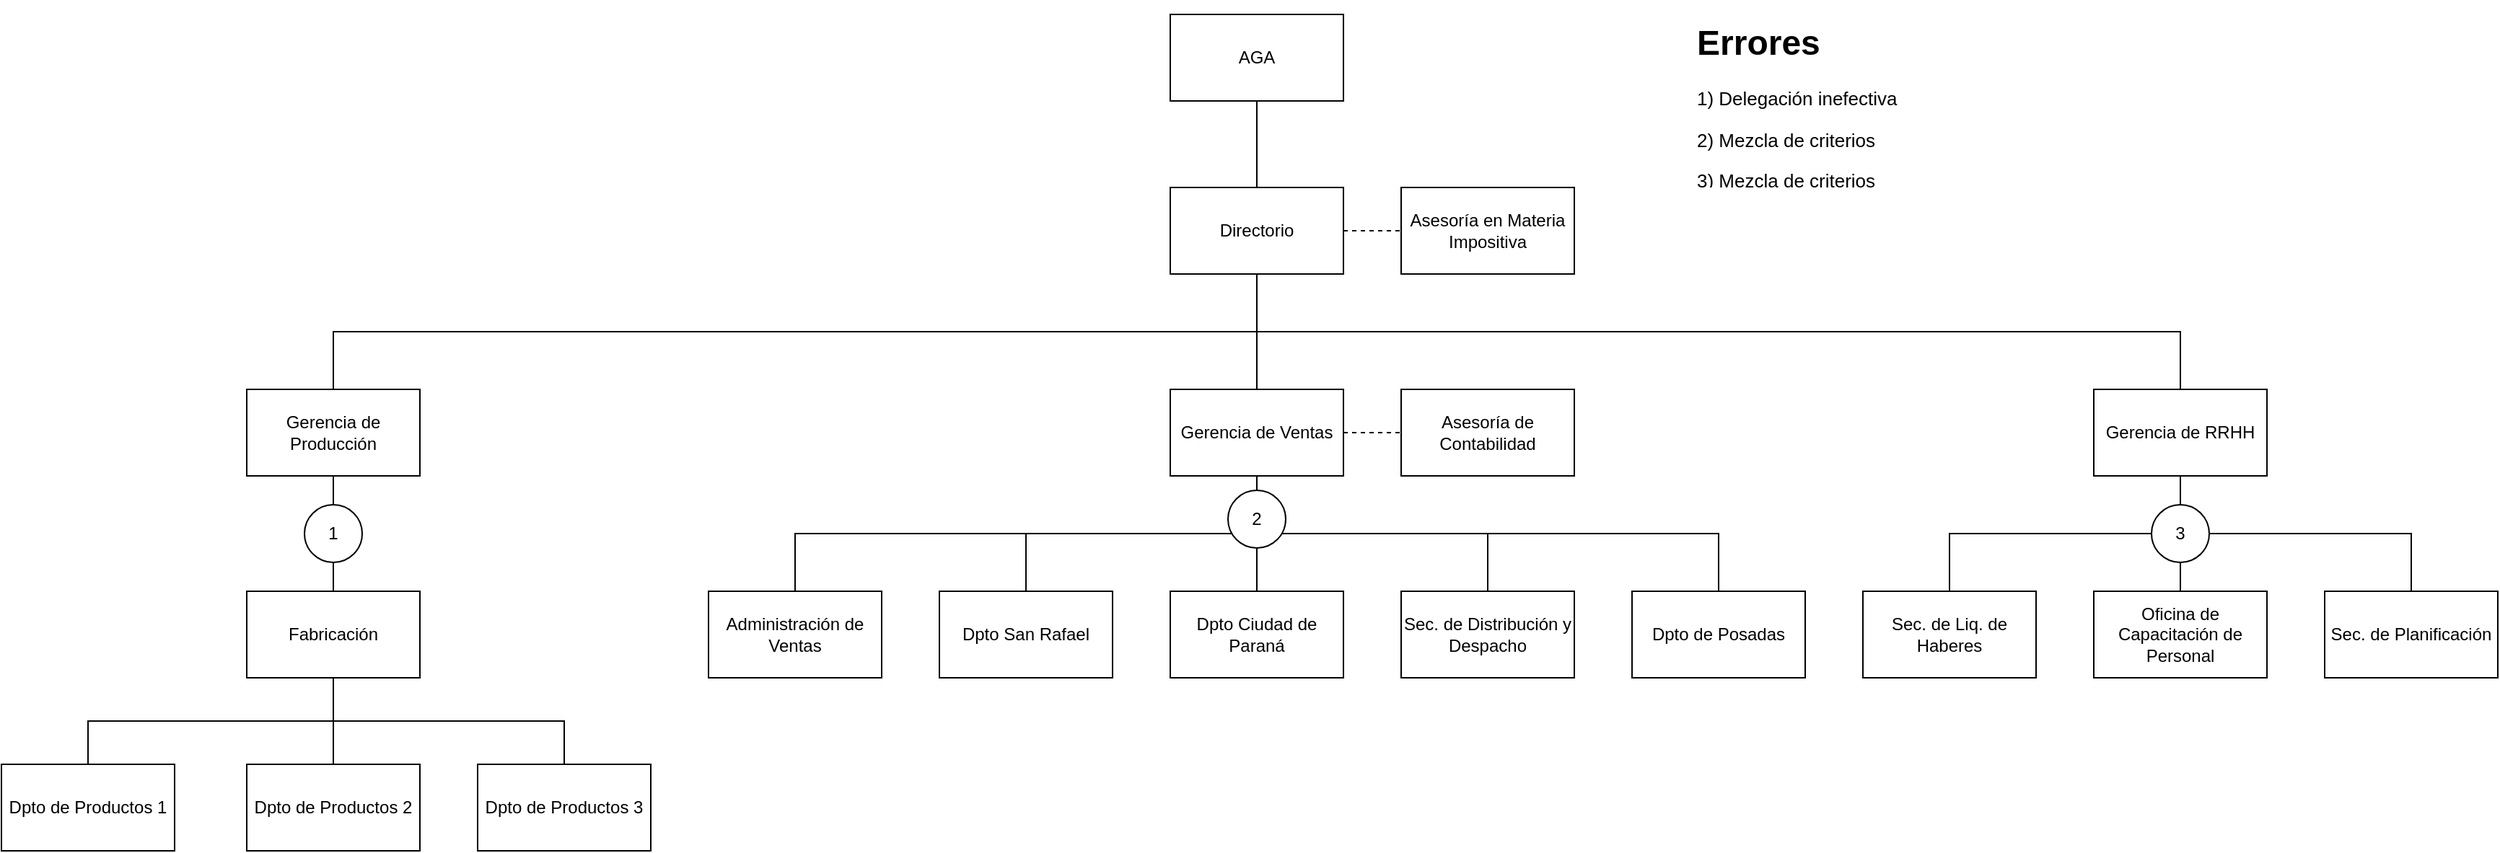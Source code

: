 <mxfile version="14.6.6" type="github">
  <diagram id="-EkToZXz6IpFidguX8vV" name="Página-1">
    <mxGraphModel dx="1640" dy="326" grid="1" gridSize="10" guides="1" tooltips="1" connect="1" arrows="1" fold="1" page="0" pageScale="1" pageWidth="827" pageHeight="1169" math="0" shadow="0">
      <root>
        <mxCell id="0" />
        <mxCell id="1" parent="0" />
        <mxCell id="8jfB2x_in3vzI59CDTxY-3" value="" style="edgeStyle=orthogonalEdgeStyle;rounded=0;orthogonalLoop=1;jettySize=auto;html=1;endArrow=none;endFill=0;" edge="1" parent="1" source="8jfB2x_in3vzI59CDTxY-1" target="8jfB2x_in3vzI59CDTxY-2">
          <mxGeometry relative="1" as="geometry" />
        </mxCell>
        <mxCell id="8jfB2x_in3vzI59CDTxY-1" value="&lt;font style=&quot;vertical-align: inherit&quot;&gt;&lt;font style=&quot;vertical-align: inherit&quot;&gt;AGA&lt;/font&gt;&lt;/font&gt;" style="rounded=0;whiteSpace=wrap;html=1;" vertex="1" parent="1">
          <mxGeometry x="490" y="680" width="120" height="60" as="geometry" />
        </mxCell>
        <mxCell id="8jfB2x_in3vzI59CDTxY-5" value="" style="edgeStyle=orthogonalEdgeStyle;rounded=0;orthogonalLoop=1;jettySize=auto;html=1;endArrow=none;endFill=0;" edge="1" parent="1" source="8jfB2x_in3vzI59CDTxY-2" target="8jfB2x_in3vzI59CDTxY-4">
          <mxGeometry relative="1" as="geometry" />
        </mxCell>
        <mxCell id="8jfB2x_in3vzI59CDTxY-54" style="edgeStyle=orthogonalEdgeStyle;rounded=0;orthogonalLoop=1;jettySize=auto;html=1;endArrow=none;endFill=0;" edge="1" parent="1" source="8jfB2x_in3vzI59CDTxY-2" target="8jfB2x_in3vzI59CDTxY-7">
          <mxGeometry relative="1" as="geometry">
            <Array as="points">
              <mxPoint x="550" y="900" />
              <mxPoint x="1190" y="900" />
            </Array>
          </mxGeometry>
        </mxCell>
        <mxCell id="8jfB2x_in3vzI59CDTxY-55" style="edgeStyle=orthogonalEdgeStyle;rounded=0;orthogonalLoop=1;jettySize=auto;html=1;endArrow=none;endFill=0;" edge="1" parent="1" source="8jfB2x_in3vzI59CDTxY-2" target="8jfB2x_in3vzI59CDTxY-8">
          <mxGeometry relative="1" as="geometry">
            <Array as="points">
              <mxPoint x="550" y="900" />
              <mxPoint x="-90" y="900" />
            </Array>
          </mxGeometry>
        </mxCell>
        <mxCell id="8jfB2x_in3vzI59CDTxY-61" value="" style="edgeStyle=orthogonalEdgeStyle;rounded=0;orthogonalLoop=1;jettySize=auto;html=1;dashed=1;endArrow=none;endFill=0;" edge="1" parent="1" source="8jfB2x_in3vzI59CDTxY-2" target="8jfB2x_in3vzI59CDTxY-60">
          <mxGeometry relative="1" as="geometry" />
        </mxCell>
        <mxCell id="8jfB2x_in3vzI59CDTxY-2" value="Directorio" style="whiteSpace=wrap;html=1;rounded=0;" vertex="1" parent="1">
          <mxGeometry x="490" y="800" width="120" height="60" as="geometry" />
        </mxCell>
        <mxCell id="8jfB2x_in3vzI59CDTxY-13" value="" style="edgeStyle=orthogonalEdgeStyle;rounded=0;orthogonalLoop=1;jettySize=auto;html=1;endArrow=none;endFill=0;" edge="1" parent="1" source="8jfB2x_in3vzI59CDTxY-4" target="8jfB2x_in3vzI59CDTxY-12">
          <mxGeometry relative="1" as="geometry" />
        </mxCell>
        <mxCell id="8jfB2x_in3vzI59CDTxY-48" style="edgeStyle=orthogonalEdgeStyle;rounded=0;orthogonalLoop=1;jettySize=auto;html=1;endArrow=none;endFill=0;" edge="1" parent="1" source="8jfB2x_in3vzI59CDTxY-4" target="8jfB2x_in3vzI59CDTxY-24">
          <mxGeometry relative="1" as="geometry">
            <Array as="points">
              <mxPoint x="550" y="1040" />
              <mxPoint x="710" y="1040" />
            </Array>
          </mxGeometry>
        </mxCell>
        <mxCell id="8jfB2x_in3vzI59CDTxY-49" style="edgeStyle=orthogonalEdgeStyle;rounded=0;orthogonalLoop=1;jettySize=auto;html=1;endArrow=none;endFill=0;" edge="1" parent="1" source="8jfB2x_in3vzI59CDTxY-4" target="8jfB2x_in3vzI59CDTxY-15">
          <mxGeometry relative="1" as="geometry">
            <Array as="points">
              <mxPoint x="550" y="1040" />
              <mxPoint x="390" y="1040" />
            </Array>
          </mxGeometry>
        </mxCell>
        <mxCell id="8jfB2x_in3vzI59CDTxY-50" style="edgeStyle=orthogonalEdgeStyle;rounded=0;orthogonalLoop=1;jettySize=auto;html=1;endArrow=none;endFill=0;" edge="1" parent="1" source="8jfB2x_in3vzI59CDTxY-4" target="8jfB2x_in3vzI59CDTxY-20">
          <mxGeometry relative="1" as="geometry">
            <Array as="points">
              <mxPoint x="550" y="1040" />
              <mxPoint x="230" y="1040" />
            </Array>
          </mxGeometry>
        </mxCell>
        <mxCell id="8jfB2x_in3vzI59CDTxY-51" style="edgeStyle=orthogonalEdgeStyle;rounded=0;orthogonalLoop=1;jettySize=auto;html=1;endArrow=none;endFill=0;" edge="1" parent="1" source="8jfB2x_in3vzI59CDTxY-4" target="8jfB2x_in3vzI59CDTxY-16">
          <mxGeometry relative="1" as="geometry">
            <Array as="points">
              <mxPoint x="550" y="1040" />
              <mxPoint x="870" y="1040" />
            </Array>
          </mxGeometry>
        </mxCell>
        <mxCell id="8jfB2x_in3vzI59CDTxY-59" value="" style="edgeStyle=orthogonalEdgeStyle;rounded=0;orthogonalLoop=1;jettySize=auto;html=1;endArrow=none;endFill=0;dashed=1;" edge="1" parent="1" source="8jfB2x_in3vzI59CDTxY-4" target="8jfB2x_in3vzI59CDTxY-58">
          <mxGeometry relative="1" as="geometry" />
        </mxCell>
        <mxCell id="8jfB2x_in3vzI59CDTxY-4" value="Gerencia de Ventas" style="whiteSpace=wrap;html=1;rounded=0;" vertex="1" parent="1">
          <mxGeometry x="490" y="940" width="120" height="60" as="geometry" />
        </mxCell>
        <mxCell id="8jfB2x_in3vzI59CDTxY-40" value="" style="edgeStyle=orthogonalEdgeStyle;rounded=0;orthogonalLoop=1;jettySize=auto;html=1;endArrow=none;endFill=0;" edge="1" parent="1" source="8jfB2x_in3vzI59CDTxY-7" target="8jfB2x_in3vzI59CDTxY-39">
          <mxGeometry relative="1" as="geometry">
            <Array as="points">
              <mxPoint x="1190" y="1040" />
              <mxPoint x="1350" y="1040" />
            </Array>
          </mxGeometry>
        </mxCell>
        <mxCell id="8jfB2x_in3vzI59CDTxY-41" style="edgeStyle=orthogonalEdgeStyle;rounded=0;orthogonalLoop=1;jettySize=auto;html=1;entryX=0.5;entryY=0;entryDx=0;entryDy=0;endArrow=none;endFill=0;" edge="1" parent="1" source="8jfB2x_in3vzI59CDTxY-7" target="8jfB2x_in3vzI59CDTxY-37">
          <mxGeometry relative="1" as="geometry">
            <Array as="points">
              <mxPoint x="1190" y="1040" />
              <mxPoint x="1030" y="1040" />
            </Array>
          </mxGeometry>
        </mxCell>
        <mxCell id="8jfB2x_in3vzI59CDTxY-43" value="" style="edgeStyle=orthogonalEdgeStyle;rounded=0;orthogonalLoop=1;jettySize=auto;html=1;endArrow=none;endFill=0;" edge="1" parent="1" source="8jfB2x_in3vzI59CDTxY-7" target="8jfB2x_in3vzI59CDTxY-42">
          <mxGeometry relative="1" as="geometry" />
        </mxCell>
        <mxCell id="8jfB2x_in3vzI59CDTxY-7" value="Gerencia de RRHH" style="whiteSpace=wrap;html=1;rounded=0;" vertex="1" parent="1">
          <mxGeometry x="1130" y="940" width="120" height="60" as="geometry" />
        </mxCell>
        <mxCell id="8jfB2x_in3vzI59CDTxY-26" value="" style="edgeStyle=orthogonalEdgeStyle;rounded=0;orthogonalLoop=1;jettySize=auto;html=1;endArrow=none;endFill=0;startArrow=none;" edge="1" parent="1" source="8jfB2x_in3vzI59CDTxY-34" target="8jfB2x_in3vzI59CDTxY-25">
          <mxGeometry relative="1" as="geometry" />
        </mxCell>
        <mxCell id="8jfB2x_in3vzI59CDTxY-8" value="Gerencia de Producción" style="whiteSpace=wrap;html=1;rounded=0;" vertex="1" parent="1">
          <mxGeometry x="-150" y="940" width="120" height="60" as="geometry" />
        </mxCell>
        <mxCell id="8jfB2x_in3vzI59CDTxY-12" value="Dpto Ciudad de Paraná" style="whiteSpace=wrap;html=1;rounded=0;" vertex="1" parent="1">
          <mxGeometry x="490" y="1080" width="120" height="60" as="geometry" />
        </mxCell>
        <mxCell id="8jfB2x_in3vzI59CDTxY-15" value="Dpto San Rafael" style="whiteSpace=wrap;html=1;rounded=0;" vertex="1" parent="1">
          <mxGeometry x="330" y="1080" width="120" height="60" as="geometry" />
        </mxCell>
        <mxCell id="8jfB2x_in3vzI59CDTxY-16" value="Dpto de Posadas" style="whiteSpace=wrap;html=1;rounded=0;" vertex="1" parent="1">
          <mxGeometry x="810" y="1080" width="120" height="60" as="geometry" />
        </mxCell>
        <mxCell id="8jfB2x_in3vzI59CDTxY-20" value="Administración de Ventas" style="rounded=0;whiteSpace=wrap;html=1;" vertex="1" parent="1">
          <mxGeometry x="170" y="1080" width="120" height="60" as="geometry" />
        </mxCell>
        <mxCell id="8jfB2x_in3vzI59CDTxY-24" value="Sec. de Distribución y Despacho" style="rounded=0;whiteSpace=wrap;html=1;" vertex="1" parent="1">
          <mxGeometry x="650" y="1080" width="120" height="60" as="geometry" />
        </mxCell>
        <mxCell id="8jfB2x_in3vzI59CDTxY-28" value="" style="edgeStyle=orthogonalEdgeStyle;rounded=0;orthogonalLoop=1;jettySize=auto;html=1;endArrow=none;endFill=0;" edge="1" parent="1" source="8jfB2x_in3vzI59CDTxY-25" target="8jfB2x_in3vzI59CDTxY-27">
          <mxGeometry relative="1" as="geometry">
            <Array as="points">
              <mxPoint x="-90" y="1170" />
              <mxPoint x="-260" y="1170" />
            </Array>
          </mxGeometry>
        </mxCell>
        <mxCell id="8jfB2x_in3vzI59CDTxY-30" value="" style="edgeStyle=orthogonalEdgeStyle;rounded=0;orthogonalLoop=1;jettySize=auto;html=1;endArrow=none;endFill=0;" edge="1" parent="1" source="8jfB2x_in3vzI59CDTxY-25" target="8jfB2x_in3vzI59CDTxY-29">
          <mxGeometry relative="1" as="geometry" />
        </mxCell>
        <mxCell id="8jfB2x_in3vzI59CDTxY-31" value="" style="edgeStyle=orthogonalEdgeStyle;rounded=0;orthogonalLoop=1;jettySize=auto;html=1;endArrow=none;endFill=0;" edge="1" parent="1" source="8jfB2x_in3vzI59CDTxY-25" target="8jfB2x_in3vzI59CDTxY-29">
          <mxGeometry relative="1" as="geometry" />
        </mxCell>
        <mxCell id="8jfB2x_in3vzI59CDTxY-33" style="edgeStyle=orthogonalEdgeStyle;rounded=0;orthogonalLoop=1;jettySize=auto;html=1;endArrow=none;endFill=0;" edge="1" parent="1" source="8jfB2x_in3vzI59CDTxY-25" target="8jfB2x_in3vzI59CDTxY-32">
          <mxGeometry relative="1" as="geometry">
            <Array as="points">
              <mxPoint x="-90" y="1170" />
              <mxPoint x="70" y="1170" />
            </Array>
          </mxGeometry>
        </mxCell>
        <mxCell id="8jfB2x_in3vzI59CDTxY-25" value="Fabricación" style="whiteSpace=wrap;html=1;rounded=0;" vertex="1" parent="1">
          <mxGeometry x="-150" y="1080" width="120" height="60" as="geometry" />
        </mxCell>
        <mxCell id="8jfB2x_in3vzI59CDTxY-27" value="Dpto de Productos 1" style="whiteSpace=wrap;html=1;rounded=0;" vertex="1" parent="1">
          <mxGeometry x="-320" y="1200" width="120" height="60" as="geometry" />
        </mxCell>
        <mxCell id="8jfB2x_in3vzI59CDTxY-29" value="Dpto de Productos 2" style="whiteSpace=wrap;html=1;rounded=0;" vertex="1" parent="1">
          <mxGeometry x="-150" y="1200" width="120" height="60" as="geometry" />
        </mxCell>
        <mxCell id="8jfB2x_in3vzI59CDTxY-32" value="&lt;span&gt;Dpto de Productos 3&lt;/span&gt;" style="rounded=0;whiteSpace=wrap;html=1;" vertex="1" parent="1">
          <mxGeometry x="10" y="1200" width="120" height="60" as="geometry" />
        </mxCell>
        <mxCell id="8jfB2x_in3vzI59CDTxY-34" value="1" style="ellipse;whiteSpace=wrap;html=1;aspect=fixed;" vertex="1" parent="1">
          <mxGeometry x="-110" y="1020" width="40" height="40" as="geometry" />
        </mxCell>
        <mxCell id="8jfB2x_in3vzI59CDTxY-35" value="" style="edgeStyle=orthogonalEdgeStyle;rounded=0;orthogonalLoop=1;jettySize=auto;html=1;endArrow=none;endFill=0;" edge="1" parent="1" source="8jfB2x_in3vzI59CDTxY-8" target="8jfB2x_in3vzI59CDTxY-34">
          <mxGeometry relative="1" as="geometry">
            <mxPoint x="-90" y="1000" as="sourcePoint" />
            <mxPoint x="-90" y="1080" as="targetPoint" />
          </mxGeometry>
        </mxCell>
        <mxCell id="8jfB2x_in3vzI59CDTxY-37" value="Sec. de Liq. de Haberes" style="whiteSpace=wrap;html=1;rounded=0;" vertex="1" parent="1">
          <mxGeometry x="970" y="1080" width="120" height="60" as="geometry" />
        </mxCell>
        <mxCell id="8jfB2x_in3vzI59CDTxY-39" value="Sec. de Planificación" style="whiteSpace=wrap;html=1;rounded=0;" vertex="1" parent="1">
          <mxGeometry x="1290" y="1080" width="120" height="60" as="geometry" />
        </mxCell>
        <mxCell id="8jfB2x_in3vzI59CDTxY-42" value="Oficina de Capacitación de Personal" style="whiteSpace=wrap;html=1;rounded=0;" vertex="1" parent="1">
          <mxGeometry x="1130" y="1080" width="120" height="60" as="geometry" />
        </mxCell>
        <mxCell id="8jfB2x_in3vzI59CDTxY-44" value="3" style="ellipse;whiteSpace=wrap;html=1;aspect=fixed;" vertex="1" parent="1">
          <mxGeometry x="1170" y="1020" width="40" height="40" as="geometry" />
        </mxCell>
        <mxCell id="8jfB2x_in3vzI59CDTxY-53" value="2" style="ellipse;whiteSpace=wrap;html=1;aspect=fixed;" vertex="1" parent="1">
          <mxGeometry x="530" y="1010" width="40" height="40" as="geometry" />
        </mxCell>
        <mxCell id="8jfB2x_in3vzI59CDTxY-57" value="&lt;h1&gt;Errores&lt;/h1&gt;&lt;p style=&quot;font-size: 13px&quot;&gt;&lt;font style=&quot;font-size: 13px&quot;&gt;1) Delegación inefectiva&lt;/font&gt;&lt;/p&gt;&lt;p style=&quot;font-size: 13px&quot;&gt;&lt;font style=&quot;font-size: 13px&quot;&gt;2) Mezcla de criterios&lt;/font&gt;&lt;/p&gt;&lt;p style=&quot;font-size: 13px&quot;&gt;&lt;font style=&quot;font-size: 13px&quot;&gt;3) Mezcla de criterios&lt;/font&gt;&lt;/p&gt;" style="text;html=1;strokeColor=none;fillColor=none;spacing=5;spacingTop=-20;whiteSpace=wrap;overflow=hidden;rounded=0;" vertex="1" parent="1">
          <mxGeometry x="850" y="680" width="190" height="120" as="geometry" />
        </mxCell>
        <mxCell id="8jfB2x_in3vzI59CDTxY-58" value="Asesoría de Contabilidad" style="whiteSpace=wrap;html=1;rounded=0;" vertex="1" parent="1">
          <mxGeometry x="650" y="940" width="120" height="60" as="geometry" />
        </mxCell>
        <mxCell id="8jfB2x_in3vzI59CDTxY-60" value="Asesoría en Materia Impositiva" style="whiteSpace=wrap;html=1;rounded=0;" vertex="1" parent="1">
          <mxGeometry x="650" y="800" width="120" height="60" as="geometry" />
        </mxCell>
      </root>
    </mxGraphModel>
  </diagram>
</mxfile>
